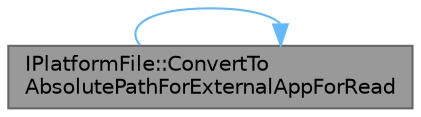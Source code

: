 digraph "IPlatformFile::ConvertToAbsolutePathForExternalAppForRead"
{
 // INTERACTIVE_SVG=YES
 // LATEX_PDF_SIZE
  bgcolor="transparent";
  edge [fontname=Helvetica,fontsize=10,labelfontname=Helvetica,labelfontsize=10];
  node [fontname=Helvetica,fontsize=10,shape=box,height=0.2,width=0.4];
  rankdir="LR";
  Node1 [id="Node000001",label="IPlatformFile::ConvertTo\lAbsolutePathForExternalAppForRead",height=0.2,width=0.4,color="gray40", fillcolor="grey60", style="filled", fontcolor="black",tooltip="Converts passed in filename to use an absolute path (for reading)."];
  Node1 -> Node1 [id="edge1_Node000001_Node000001",color="steelblue1",style="solid",tooltip=" "];
}
